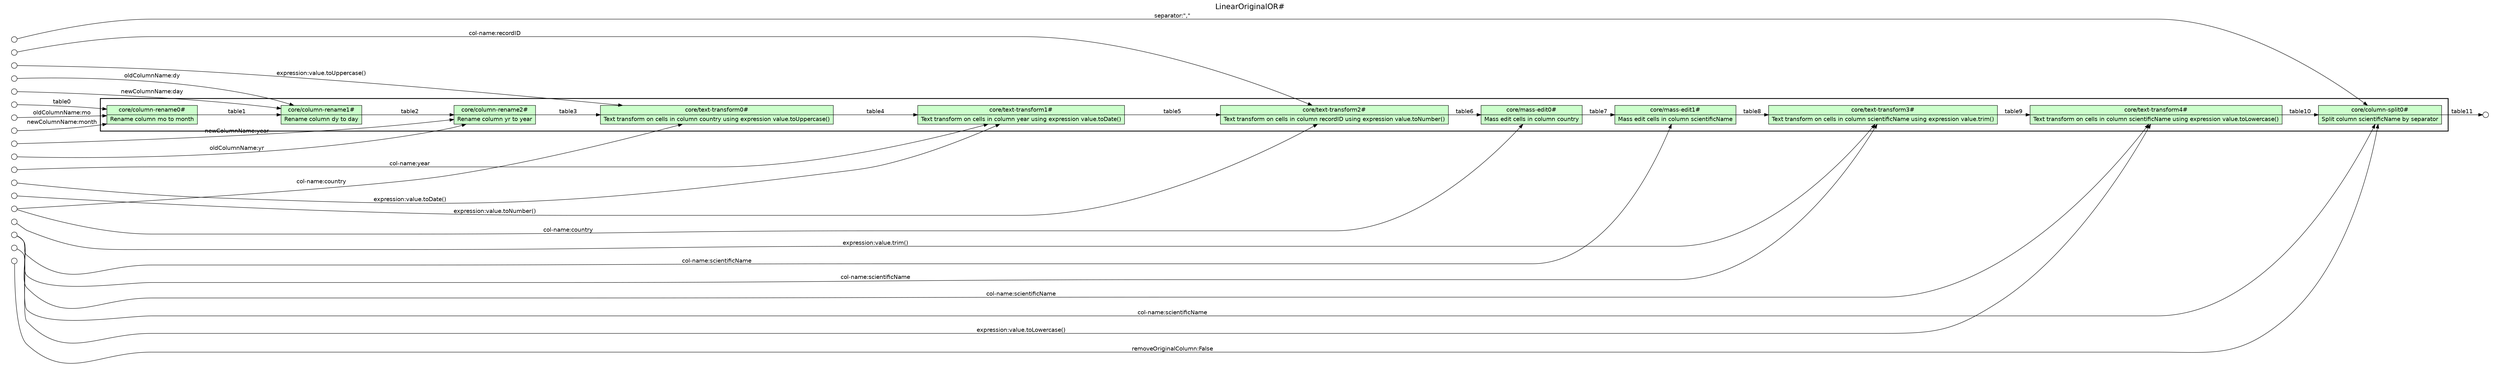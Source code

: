 digraph Workflow {
rankdir=LR
fontname=Helvetica; fontsize=18; labelloc=t
label="LinearOriginalOR#"
subgraph cluster_workflow_box_outer { label=""; color=black; penwidth=2
subgraph cluster_workflow_box_inner { label=""; penwidth=0
node[shape=box style=filled fillcolor="#CCFFCC" peripheries=1 fontname=Helvetica]
"core/column-rename0#" [shape=record rankdir=LR label="{{<f0> core/column-rename0# |<f1> Rename column mo to month}}"];
"core/column-rename1#" [shape=record rankdir=LR label="{{<f0> core/column-rename1# |<f1> Rename column dy to day}}"];
"core/column-rename2#" [shape=record rankdir=LR label="{{<f0> core/column-rename2# |<f1> Rename column yr to year}}"];
"core/text-transform0#" [shape=record rankdir=LR label="{{<f0> core/text-transform0# |<f1> Text transform on cells in column country using expression value.toUppercase()}}"];
"core/text-transform1#" [shape=record rankdir=LR label="{{<f0> core/text-transform1# |<f1> Text transform on cells in column year using expression value.toDate()}}"];
"core/text-transform2#" [shape=record rankdir=LR label="{{<f0> core/text-transform2# |<f1> Text transform on cells in column recordID using expression value.toNumber()}}"];
"core/mass-edit0#" [shape=record rankdir=LR label="{{<f0> core/mass-edit0# |<f1> Mass edit cells in column country}}"];
"core/mass-edit1#" [shape=record rankdir=LR label="{{<f0> core/mass-edit1# |<f1> Mass edit cells in column scientificName}}"];
"core/text-transform3#" [shape=record rankdir=LR label="{{<f0> core/text-transform3# |<f1> Text transform on cells in column scientificName using expression value.trim()}}"];
"core/text-transform4#" [shape=record rankdir=LR label="{{<f0> core/text-transform4# |<f1> Text transform on cells in column scientificName using expression value.toLowercase()}}"];
"core/column-split0#" [shape=record rankdir=LR label="{{<f0> core/column-split0# |<f1> Split column scientificName by separator}}"];
edge[fontname=Helvetica]
"core/column-rename0#" -> "core/column-rename1#" [label=table1]
"core/column-rename1#" -> "core/column-rename2#" [label=table2]
"core/column-rename2#" -> "core/text-transform0#" [label=table3]
"core/text-transform0#" -> "core/text-transform1#" [label=table4]
"core/text-transform1#" -> "core/text-transform2#" [label=table5]
"core/text-transform2#" -> "core/mass-edit0#" [label=table6]
"core/mass-edit0#" -> "core/mass-edit1#" [label=table7]
"core/mass-edit1#" -> "core/text-transform3#" [label=table8]
"core/text-transform3#" -> "core/text-transform4#" [label=table9]
"core/text-transform4#" -> "core/column-split0#" [label=table10]
}}
subgraph cluster_input_ports_group_outer { label=""; penwidth=0
subgraph cluster_input_ports_group_inner { label=""; penwidth=0
node[shape=circle style=filled fillcolor="#FFFFFF" peripheries=1 fontname=Helvetica width=0.2]
"col-name:country_input_port" [label=""]
"oldColumnName:dy_input_port" [label=""]
"separator:\",\"_input_port" [label=""]
"newColumnName:day_input_port" [label=""]
"col-name:scientificName_input_port" [label=""]
"oldColumnName:mo_input_port" [label=""]
"col-name:recordID_input_port" [label=""]
"expression:value.trim()_input_port" [label=""]
"expression:value.toLowercase()_input_port" [label=""]
"expression:value.toDate()_input_port" [label=""]
"expression:value.toUppercase()_input_port" [label=""]
"expression:value.toNumber()_input_port" [label=""]
"removeOriginalColumn:False_input_port" [label=""]
"newColumnName:month_input_port" [label=""]
"oldColumnName:yr_input_port" [label=""]
"newColumnName:year_input_port" [label=""]
"col-name:year_input_port" [label=""]
table0_input_port [label=""]
}}
subgraph cluster_output_ports_group_outer { label=""; penwidth=0
subgraph cluster_output_ports_group_inner { label=""; penwidth=0
node[shape=circle style=filled fillcolor="#FFFFFF" peripheries=1 fontname=Helvetica width=0.2]
table11_output_port [label=""]
}}
edge[fontname=Helvetica]
"oldColumnName:mo_input_port" -> "core/column-rename0#" [label="oldColumnName:mo"]
"newColumnName:month_input_port" -> "core/column-rename0#" [label="newColumnName:month"]
table0_input_port -> "core/column-rename0#" [label=table0]
"oldColumnName:dy_input_port" -> "core/column-rename1#" [label="oldColumnName:dy"]
"newColumnName:day_input_port" -> "core/column-rename1#" [label="newColumnName:day"]
"oldColumnName:yr_input_port" -> "core/column-rename2#" [label="oldColumnName:yr"]
"newColumnName:year_input_port" -> "core/column-rename2#" [label="newColumnName:year"]
"col-name:country_input_port" -> "core/text-transform0#" [label="col-name:country"]
"col-name:country_input_port" -> "core/mass-edit0#" [label="col-name:country"]
"expression:value.toUppercase()_input_port" -> "core/text-transform0#" [label="expression:value.toUppercase()"]
"col-name:year_input_port" -> "core/text-transform1#" [label="col-name:year"]
"expression:value.toDate()_input_port" -> "core/text-transform1#" [label="expression:value.toDate()"]
"col-name:recordID_input_port" -> "core/text-transform2#" [label="col-name:recordID"]
"expression:value.toNumber()_input_port" -> "core/text-transform2#" [label="expression:value.toNumber()"]
"col-name:scientificName_input_port" -> "core/mass-edit1#" [label="col-name:scientificName"]
"col-name:scientificName_input_port" -> "core/text-transform3#" [label="col-name:scientificName"]
"col-name:scientificName_input_port" -> "core/text-transform4#" [label="col-name:scientificName"]
"col-name:scientificName_input_port" -> "core/column-split0#" [label="col-name:scientificName"]
"expression:value.trim()_input_port" -> "core/text-transform3#" [label="expression:value.trim()"]
"expression:value.toLowercase()_input_port" -> "core/text-transform4#" [label="expression:value.toLowercase()"]
"separator:\",\"_input_port" -> "core/column-split0#" [label="separator:\",\""]
"removeOriginalColumn:False_input_port" -> "core/column-split0#" [label="removeOriginalColumn:False"]
edge[fontname=Helvetica]
"core/column-split0#" -> table11_output_port [label=table11]
}
